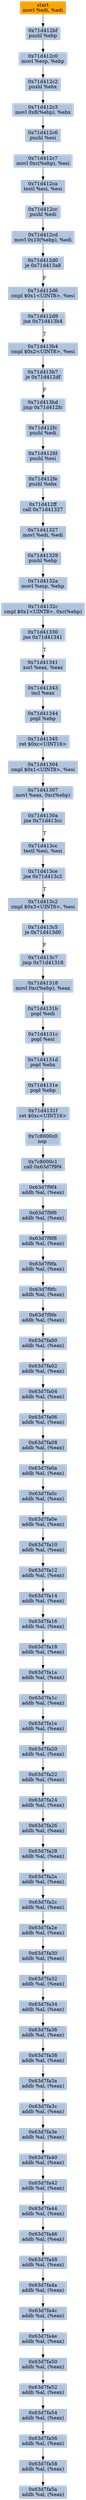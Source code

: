 digraph G {
node[shape=rectangle,style=filled,fillcolor=lightsteelblue,color=lightsteelblue]
bgcolor="transparent"
a0x71d412bdmovl_edi_edi[label="start\nmovl %edi, %edi",color="lightgrey",fillcolor="orange"];
a0x71d412bfpushl_ebp[label="0x71d412bf\npushl %ebp"];
a0x71d412c0movl_esp_ebp[label="0x71d412c0\nmovl %esp, %ebp"];
a0x71d412c2pushl_ebx[label="0x71d412c2\npushl %ebx"];
a0x71d412c3movl_0x8ebp__ebx[label="0x71d412c3\nmovl 0x8(%ebp), %ebx"];
a0x71d412c6pushl_esi[label="0x71d412c6\npushl %esi"];
a0x71d412c7movl_0xcebp__esi[label="0x71d412c7\nmovl 0xc(%ebp), %esi"];
a0x71d412catestl_esi_esi[label="0x71d412ca\ntestl %esi, %esi"];
a0x71d412ccpushl_edi[label="0x71d412cc\npushl %edi"];
a0x71d412cdmovl_0x10ebp__edi[label="0x71d412cd\nmovl 0x10(%ebp), %edi"];
a0x71d412d0je_0x71d413a8[label="0x71d412d0\nje 0x71d413a8"];
a0x71d412d6cmpl_0x1UINT8_esi[label="0x71d412d6\ncmpl $0x1<UINT8>, %esi"];
a0x71d412d9jne_0x71d413b4[label="0x71d412d9\njne 0x71d413b4"];
a0x71d413b4cmpl_0x2UINT8_esi[label="0x71d413b4\ncmpl $0x2<UINT8>, %esi"];
a0x71d413b7je_0x71d412df[label="0x71d413b7\nje 0x71d412df"];
a0x71d413bdjmp_0x71d412fc[label="0x71d413bd\njmp 0x71d412fc"];
a0x71d412fcpushl_edi[label="0x71d412fc\npushl %edi"];
a0x71d412fdpushl_esi[label="0x71d412fd\npushl %esi"];
a0x71d412fepushl_ebx[label="0x71d412fe\npushl %ebx"];
a0x71d412ffcall_0x71d41327[label="0x71d412ff\ncall 0x71d41327"];
a0x71d41327movl_edi_edi[label="0x71d41327\nmovl %edi, %edi"];
a0x71d41329pushl_ebp[label="0x71d41329\npushl %ebp"];
a0x71d4132amovl_esp_ebp[label="0x71d4132a\nmovl %esp, %ebp"];
a0x71d4132ccmpl_0x1UINT8_0xcebp_[label="0x71d4132c\ncmpl $0x1<UINT8>, 0xc(%ebp)"];
a0x71d41330jne_0x71d41341[label="0x71d41330\njne 0x71d41341"];
a0x71d41341xorl_eax_eax[label="0x71d41341\nxorl %eax, %eax"];
a0x71d41343incl_eax[label="0x71d41343\nincl %eax"];
a0x71d41344popl_ebp[label="0x71d41344\npopl %ebp"];
a0x71d41345ret_0xcUINT16[label="0x71d41345\nret $0xc<UINT16>"];
a0x71d41304cmpl_0x1UINT8_esi[label="0x71d41304\ncmpl $0x1<UINT8>, %esi"];
a0x71d41307movl_eax_0xcebp_[label="0x71d41307\nmovl %eax, 0xc(%ebp)"];
a0x71d4130ajne_0x71d413cc[label="0x71d4130a\njne 0x71d413cc"];
a0x71d413cctestl_esi_esi[label="0x71d413cc\ntestl %esi, %esi"];
a0x71d413cejne_0x71d413c2[label="0x71d413ce\njne 0x71d413c2"];
a0x71d413c2cmpl_0x3UINT8_esi[label="0x71d413c2\ncmpl $0x3<UINT8>, %esi"];
a0x71d413c5je_0x71d413d0[label="0x71d413c5\nje 0x71d413d0"];
a0x71d413c7jmp_0x71d41318[label="0x71d413c7\njmp 0x71d41318"];
a0x71d41318movl_0xcebp__eax[label="0x71d41318\nmovl 0xc(%ebp), %eax"];
a0x71d4131bpopl_edi[label="0x71d4131b\npopl %edi"];
a0x71d4131cpopl_esi[label="0x71d4131c\npopl %esi"];
a0x71d4131dpopl_ebx[label="0x71d4131d\npopl %ebx"];
a0x71d4131epopl_ebp[label="0x71d4131e\npopl %ebp"];
a0x71d4131fret_0xcUINT16[label="0x71d4131f\nret $0xc<UINT16>"];
a0x7c8000c0nop_[label="0x7c8000c0\nnop "];
a0x7c8000c1call_0x63d7f9f4[label="0x7c8000c1\ncall 0x63d7f9f4"];
a0x63d7f9f4addb_al_eax_[label="0x63d7f9f4\naddb %al, (%eax)"];
a0x63d7f9f6addb_al_eax_[label="0x63d7f9f6\naddb %al, (%eax)"];
a0x63d7f9f8addb_al_eax_[label="0x63d7f9f8\naddb %al, (%eax)"];
a0x63d7f9faaddb_al_eax_[label="0x63d7f9fa\naddb %al, (%eax)"];
a0x63d7f9fcaddb_al_eax_[label="0x63d7f9fc\naddb %al, (%eax)"];
a0x63d7f9feaddb_al_eax_[label="0x63d7f9fe\naddb %al, (%eax)"];
a0x63d7fa00addb_al_eax_[label="0x63d7fa00\naddb %al, (%eax)"];
a0x63d7fa02addb_al_eax_[label="0x63d7fa02\naddb %al, (%eax)"];
a0x63d7fa04addb_al_eax_[label="0x63d7fa04\naddb %al, (%eax)"];
a0x63d7fa06addb_al_eax_[label="0x63d7fa06\naddb %al, (%eax)"];
a0x63d7fa08addb_al_eax_[label="0x63d7fa08\naddb %al, (%eax)"];
a0x63d7fa0aaddb_al_eax_[label="0x63d7fa0a\naddb %al, (%eax)"];
a0x63d7fa0caddb_al_eax_[label="0x63d7fa0c\naddb %al, (%eax)"];
a0x63d7fa0eaddb_al_eax_[label="0x63d7fa0e\naddb %al, (%eax)"];
a0x63d7fa10addb_al_eax_[label="0x63d7fa10\naddb %al, (%eax)"];
a0x63d7fa12addb_al_eax_[label="0x63d7fa12\naddb %al, (%eax)"];
a0x63d7fa14addb_al_eax_[label="0x63d7fa14\naddb %al, (%eax)"];
a0x63d7fa16addb_al_eax_[label="0x63d7fa16\naddb %al, (%eax)"];
a0x63d7fa18addb_al_eax_[label="0x63d7fa18\naddb %al, (%eax)"];
a0x63d7fa1aaddb_al_eax_[label="0x63d7fa1a\naddb %al, (%eax)"];
a0x63d7fa1caddb_al_eax_[label="0x63d7fa1c\naddb %al, (%eax)"];
a0x63d7fa1eaddb_al_eax_[label="0x63d7fa1e\naddb %al, (%eax)"];
a0x63d7fa20addb_al_eax_[label="0x63d7fa20\naddb %al, (%eax)"];
a0x63d7fa22addb_al_eax_[label="0x63d7fa22\naddb %al, (%eax)"];
a0x63d7fa24addb_al_eax_[label="0x63d7fa24\naddb %al, (%eax)"];
a0x63d7fa26addb_al_eax_[label="0x63d7fa26\naddb %al, (%eax)"];
a0x63d7fa28addb_al_eax_[label="0x63d7fa28\naddb %al, (%eax)"];
a0x63d7fa2aaddb_al_eax_[label="0x63d7fa2a\naddb %al, (%eax)"];
a0x63d7fa2caddb_al_eax_[label="0x63d7fa2c\naddb %al, (%eax)"];
a0x63d7fa2eaddb_al_eax_[label="0x63d7fa2e\naddb %al, (%eax)"];
a0x63d7fa30addb_al_eax_[label="0x63d7fa30\naddb %al, (%eax)"];
a0x63d7fa32addb_al_eax_[label="0x63d7fa32\naddb %al, (%eax)"];
a0x63d7fa34addb_al_eax_[label="0x63d7fa34\naddb %al, (%eax)"];
a0x63d7fa36addb_al_eax_[label="0x63d7fa36\naddb %al, (%eax)"];
a0x63d7fa38addb_al_eax_[label="0x63d7fa38\naddb %al, (%eax)"];
a0x63d7fa3aaddb_al_eax_[label="0x63d7fa3a\naddb %al, (%eax)"];
a0x63d7fa3caddb_al_eax_[label="0x63d7fa3c\naddb %al, (%eax)"];
a0x63d7fa3eaddb_al_eax_[label="0x63d7fa3e\naddb %al, (%eax)"];
a0x63d7fa40addb_al_eax_[label="0x63d7fa40\naddb %al, (%eax)"];
a0x63d7fa42addb_al_eax_[label="0x63d7fa42\naddb %al, (%eax)"];
a0x63d7fa44addb_al_eax_[label="0x63d7fa44\naddb %al, (%eax)"];
a0x63d7fa46addb_al_eax_[label="0x63d7fa46\naddb %al, (%eax)"];
a0x63d7fa48addb_al_eax_[label="0x63d7fa48\naddb %al, (%eax)"];
a0x63d7fa4aaddb_al_eax_[label="0x63d7fa4a\naddb %al, (%eax)"];
a0x63d7fa4caddb_al_eax_[label="0x63d7fa4c\naddb %al, (%eax)"];
a0x63d7fa4eaddb_al_eax_[label="0x63d7fa4e\naddb %al, (%eax)"];
a0x63d7fa50addb_al_eax_[label="0x63d7fa50\naddb %al, (%eax)"];
a0x63d7fa52addb_al_eax_[label="0x63d7fa52\naddb %al, (%eax)"];
a0x63d7fa54addb_al_eax_[label="0x63d7fa54\naddb %al, (%eax)"];
a0x63d7fa56addb_al_eax_[label="0x63d7fa56\naddb %al, (%eax)"];
a0x63d7fa58addb_al_eax_[label="0x63d7fa58\naddb %al, (%eax)"];
a0x63d7fa5aaddb_al_eax_[label="0x63d7fa5a\naddb %al, (%eax)"];
a0x71d412bdmovl_edi_edi -> a0x71d412bfpushl_ebp [color="#000000"];
a0x71d412bfpushl_ebp -> a0x71d412c0movl_esp_ebp [color="#000000"];
a0x71d412c0movl_esp_ebp -> a0x71d412c2pushl_ebx [color="#000000"];
a0x71d412c2pushl_ebx -> a0x71d412c3movl_0x8ebp__ebx [color="#000000"];
a0x71d412c3movl_0x8ebp__ebx -> a0x71d412c6pushl_esi [color="#000000"];
a0x71d412c6pushl_esi -> a0x71d412c7movl_0xcebp__esi [color="#000000"];
a0x71d412c7movl_0xcebp__esi -> a0x71d412catestl_esi_esi [color="#000000"];
a0x71d412catestl_esi_esi -> a0x71d412ccpushl_edi [color="#000000"];
a0x71d412ccpushl_edi -> a0x71d412cdmovl_0x10ebp__edi [color="#000000"];
a0x71d412cdmovl_0x10ebp__edi -> a0x71d412d0je_0x71d413a8 [color="#000000"];
a0x71d412d0je_0x71d413a8 -> a0x71d412d6cmpl_0x1UINT8_esi [color="#000000",label="F"];
a0x71d412d6cmpl_0x1UINT8_esi -> a0x71d412d9jne_0x71d413b4 [color="#000000"];
a0x71d412d9jne_0x71d413b4 -> a0x71d413b4cmpl_0x2UINT8_esi [color="#000000",label="T"];
a0x71d413b4cmpl_0x2UINT8_esi -> a0x71d413b7je_0x71d412df [color="#000000"];
a0x71d413b7je_0x71d412df -> a0x71d413bdjmp_0x71d412fc [color="#000000",label="F"];
a0x71d413bdjmp_0x71d412fc -> a0x71d412fcpushl_edi [color="#000000"];
a0x71d412fcpushl_edi -> a0x71d412fdpushl_esi [color="#000000"];
a0x71d412fdpushl_esi -> a0x71d412fepushl_ebx [color="#000000"];
a0x71d412fepushl_ebx -> a0x71d412ffcall_0x71d41327 [color="#000000"];
a0x71d412ffcall_0x71d41327 -> a0x71d41327movl_edi_edi [color="#000000"];
a0x71d41327movl_edi_edi -> a0x71d41329pushl_ebp [color="#000000"];
a0x71d41329pushl_ebp -> a0x71d4132amovl_esp_ebp [color="#000000"];
a0x71d4132amovl_esp_ebp -> a0x71d4132ccmpl_0x1UINT8_0xcebp_ [color="#000000"];
a0x71d4132ccmpl_0x1UINT8_0xcebp_ -> a0x71d41330jne_0x71d41341 [color="#000000"];
a0x71d41330jne_0x71d41341 -> a0x71d41341xorl_eax_eax [color="#000000",label="T"];
a0x71d41341xorl_eax_eax -> a0x71d41343incl_eax [color="#000000"];
a0x71d41343incl_eax -> a0x71d41344popl_ebp [color="#000000"];
a0x71d41344popl_ebp -> a0x71d41345ret_0xcUINT16 [color="#000000"];
a0x71d41345ret_0xcUINT16 -> a0x71d41304cmpl_0x1UINT8_esi [color="#000000"];
a0x71d41304cmpl_0x1UINT8_esi -> a0x71d41307movl_eax_0xcebp_ [color="#000000"];
a0x71d41307movl_eax_0xcebp_ -> a0x71d4130ajne_0x71d413cc [color="#000000"];
a0x71d4130ajne_0x71d413cc -> a0x71d413cctestl_esi_esi [color="#000000",label="T"];
a0x71d413cctestl_esi_esi -> a0x71d413cejne_0x71d413c2 [color="#000000"];
a0x71d413cejne_0x71d413c2 -> a0x71d413c2cmpl_0x3UINT8_esi [color="#000000",label="T"];
a0x71d413c2cmpl_0x3UINT8_esi -> a0x71d413c5je_0x71d413d0 [color="#000000"];
a0x71d413c5je_0x71d413d0 -> a0x71d413c7jmp_0x71d41318 [color="#000000",label="F"];
a0x71d413c7jmp_0x71d41318 -> a0x71d41318movl_0xcebp__eax [color="#000000"];
a0x71d41318movl_0xcebp__eax -> a0x71d4131bpopl_edi [color="#000000"];
a0x71d4131bpopl_edi -> a0x71d4131cpopl_esi [color="#000000"];
a0x71d4131cpopl_esi -> a0x71d4131dpopl_ebx [color="#000000"];
a0x71d4131dpopl_ebx -> a0x71d4131epopl_ebp [color="#000000"];
a0x71d4131epopl_ebp -> a0x71d4131fret_0xcUINT16 [color="#000000"];
a0x71d4131fret_0xcUINT16 -> a0x7c8000c0nop_ [color="#000000"];
a0x7c8000c0nop_ -> a0x7c8000c1call_0x63d7f9f4 [color="#000000"];
a0x7c8000c1call_0x63d7f9f4 -> a0x63d7f9f4addb_al_eax_ [color="#000000"];
a0x63d7f9f4addb_al_eax_ -> a0x63d7f9f6addb_al_eax_ [color="#000000"];
a0x63d7f9f6addb_al_eax_ -> a0x63d7f9f8addb_al_eax_ [color="#000000"];
a0x63d7f9f8addb_al_eax_ -> a0x63d7f9faaddb_al_eax_ [color="#000000"];
a0x63d7f9faaddb_al_eax_ -> a0x63d7f9fcaddb_al_eax_ [color="#000000"];
a0x63d7f9fcaddb_al_eax_ -> a0x63d7f9feaddb_al_eax_ [color="#000000"];
a0x63d7f9feaddb_al_eax_ -> a0x63d7fa00addb_al_eax_ [color="#000000"];
a0x63d7fa00addb_al_eax_ -> a0x63d7fa02addb_al_eax_ [color="#000000"];
a0x63d7fa02addb_al_eax_ -> a0x63d7fa04addb_al_eax_ [color="#000000"];
a0x63d7fa04addb_al_eax_ -> a0x63d7fa06addb_al_eax_ [color="#000000"];
a0x63d7fa06addb_al_eax_ -> a0x63d7fa08addb_al_eax_ [color="#000000"];
a0x63d7fa08addb_al_eax_ -> a0x63d7fa0aaddb_al_eax_ [color="#000000"];
a0x63d7fa0aaddb_al_eax_ -> a0x63d7fa0caddb_al_eax_ [color="#000000"];
a0x63d7fa0caddb_al_eax_ -> a0x63d7fa0eaddb_al_eax_ [color="#000000"];
a0x63d7fa0eaddb_al_eax_ -> a0x63d7fa10addb_al_eax_ [color="#000000"];
a0x63d7fa10addb_al_eax_ -> a0x63d7fa12addb_al_eax_ [color="#000000"];
a0x63d7fa12addb_al_eax_ -> a0x63d7fa14addb_al_eax_ [color="#000000"];
a0x63d7fa14addb_al_eax_ -> a0x63d7fa16addb_al_eax_ [color="#000000"];
a0x63d7fa16addb_al_eax_ -> a0x63d7fa18addb_al_eax_ [color="#000000"];
a0x63d7fa18addb_al_eax_ -> a0x63d7fa1aaddb_al_eax_ [color="#000000"];
a0x63d7fa1aaddb_al_eax_ -> a0x63d7fa1caddb_al_eax_ [color="#000000"];
a0x63d7fa1caddb_al_eax_ -> a0x63d7fa1eaddb_al_eax_ [color="#000000"];
a0x63d7fa1eaddb_al_eax_ -> a0x63d7fa20addb_al_eax_ [color="#000000"];
a0x63d7fa20addb_al_eax_ -> a0x63d7fa22addb_al_eax_ [color="#000000"];
a0x63d7fa22addb_al_eax_ -> a0x63d7fa24addb_al_eax_ [color="#000000"];
a0x63d7fa24addb_al_eax_ -> a0x63d7fa26addb_al_eax_ [color="#000000"];
a0x63d7fa26addb_al_eax_ -> a0x63d7fa28addb_al_eax_ [color="#000000"];
a0x63d7fa28addb_al_eax_ -> a0x63d7fa2aaddb_al_eax_ [color="#000000"];
a0x63d7fa2aaddb_al_eax_ -> a0x63d7fa2caddb_al_eax_ [color="#000000"];
a0x63d7fa2caddb_al_eax_ -> a0x63d7fa2eaddb_al_eax_ [color="#000000"];
a0x63d7fa2eaddb_al_eax_ -> a0x63d7fa30addb_al_eax_ [color="#000000"];
a0x63d7fa30addb_al_eax_ -> a0x63d7fa32addb_al_eax_ [color="#000000"];
a0x63d7fa32addb_al_eax_ -> a0x63d7fa34addb_al_eax_ [color="#000000"];
a0x63d7fa34addb_al_eax_ -> a0x63d7fa36addb_al_eax_ [color="#000000"];
a0x63d7fa36addb_al_eax_ -> a0x63d7fa38addb_al_eax_ [color="#000000"];
a0x63d7fa38addb_al_eax_ -> a0x63d7fa3aaddb_al_eax_ [color="#000000"];
a0x63d7fa3aaddb_al_eax_ -> a0x63d7fa3caddb_al_eax_ [color="#000000"];
a0x63d7fa3caddb_al_eax_ -> a0x63d7fa3eaddb_al_eax_ [color="#000000"];
a0x63d7fa3eaddb_al_eax_ -> a0x63d7fa40addb_al_eax_ [color="#000000"];
a0x63d7fa40addb_al_eax_ -> a0x63d7fa42addb_al_eax_ [color="#000000"];
a0x63d7fa42addb_al_eax_ -> a0x63d7fa44addb_al_eax_ [color="#000000"];
a0x63d7fa44addb_al_eax_ -> a0x63d7fa46addb_al_eax_ [color="#000000"];
a0x63d7fa46addb_al_eax_ -> a0x63d7fa48addb_al_eax_ [color="#000000"];
a0x63d7fa48addb_al_eax_ -> a0x63d7fa4aaddb_al_eax_ [color="#000000"];
a0x63d7fa4aaddb_al_eax_ -> a0x63d7fa4caddb_al_eax_ [color="#000000"];
a0x63d7fa4caddb_al_eax_ -> a0x63d7fa4eaddb_al_eax_ [color="#000000"];
a0x63d7fa4eaddb_al_eax_ -> a0x63d7fa50addb_al_eax_ [color="#000000"];
a0x63d7fa50addb_al_eax_ -> a0x63d7fa52addb_al_eax_ [color="#000000"];
a0x63d7fa52addb_al_eax_ -> a0x63d7fa54addb_al_eax_ [color="#000000"];
a0x63d7fa54addb_al_eax_ -> a0x63d7fa56addb_al_eax_ [color="#000000"];
a0x63d7fa56addb_al_eax_ -> a0x63d7fa58addb_al_eax_ [color="#000000"];
a0x63d7fa58addb_al_eax_ -> a0x63d7fa5aaddb_al_eax_ [color="#000000"];
}

